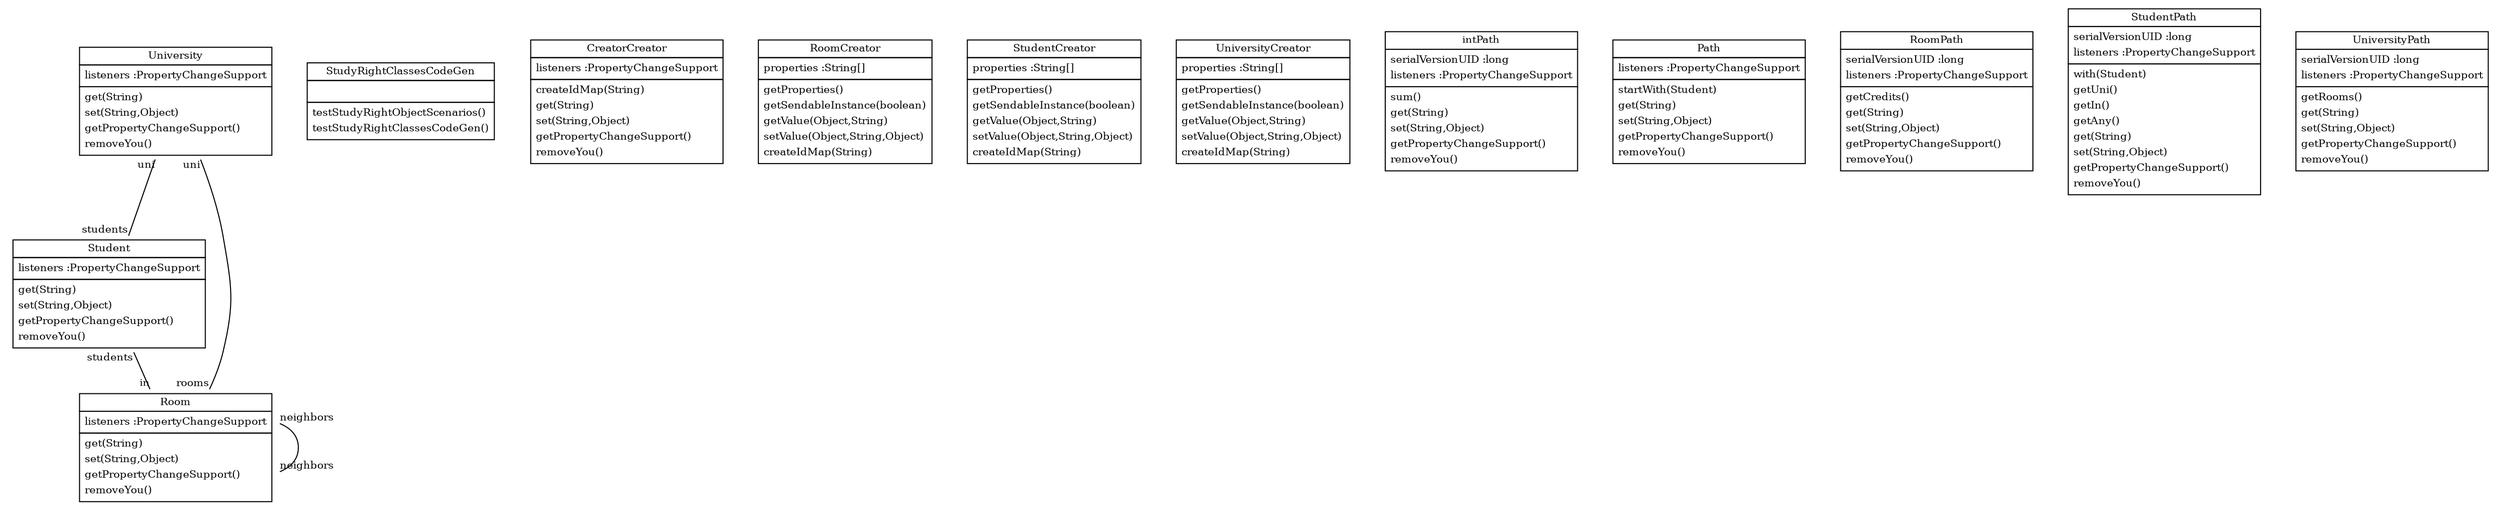 
 graph ClassDiagram {
    node [shape = none, fontsize = 10]; 
    edge [fontsize = 10];
    
    
    University [label=<<table border='0' cellborder='1' cellspacing='0'> <tr> <td>University</td> </tr> <tr><td><table border='0' cellborder='0' cellspacing='0'> <tr><td align='left'>name :String</td></tr> <tr><td align='left'>listeners :PropertyChangeSupport</td></tr>  </table></td></tr> <tr><td><table border='0' cellborder='0' cellspacing='0'> <tr><td align='left'>get(String)</td></tr> <tr><td align='left'>set(String,Object)</td></tr> <tr><td align='left'>getPropertyChangeSupport()</td></tr> <tr><td align='left'>removeYou()</td></tr>  </table></td></tr> </table>>];
    Student [label=<<table border='0' cellborder='1' cellspacing='0'> <tr> <td>Student</td> </tr> <tr><td><table border='0' cellborder='0' cellspacing='0'> <tr><td align='left'>name :String</td></tr> <tr><td align='left'>matrNo :int</td></tr> <tr><td align='left'>listeners :PropertyChangeSupport</td></tr>  </table></td></tr> <tr><td><table border='0' cellborder='0' cellspacing='0'> <tr><td align='left'>get(String)</td></tr> <tr><td align='left'>set(String,Object)</td></tr> <tr><td align='left'>getPropertyChangeSupport()</td></tr> <tr><td align='left'>removeYou()</td></tr>  </table></td></tr> </table>>];
    Room [label=<<table border='0' cellborder='1' cellspacing='0'> <tr> <td>Room</td> </tr> <tr><td><table border='0' cellborder='0' cellspacing='0'> <tr><td align='left'>roomNo :String</td></tr> <tr><td align='left'>credits :int</td></tr> <tr><td align='left'>listeners :PropertyChangeSupport</td></tr>  </table></td></tr> <tr><td><table border='0' cellborder='0' cellspacing='0'> <tr><td align='left'>get(String)</td></tr> <tr><td align='left'>set(String,Object)</td></tr> <tr><td align='left'>getPropertyChangeSupport()</td></tr> <tr><td align='left'>removeYou()</td></tr>  </table></td></tr> </table>>];
    Room [label=<<table border='0' cellborder='1' cellspacing='0'> <tr> <td>Room</td> </tr> <tr><td><table border='0' cellborder='0' cellspacing='0'> <tr><td align='left'>listeners :PropertyChangeSupport</td></tr>  </table></td></tr> <tr><td><table border='0' cellborder='0' cellspacing='0'> <tr><td align='left'>get(String)</td></tr> <tr><td align='left'>set(String,Object)</td></tr> <tr><td align='left'>getPropertyChangeSupport()</td></tr> <tr><td align='left'>removeYou()</td></tr>  </table></td></tr> </table>>];
    Student [label=<<table border='0' cellborder='1' cellspacing='0'> <tr> <td>Student</td> </tr> <tr><td><table border='0' cellborder='0' cellspacing='0'> <tr><td align='left'>listeners :PropertyChangeSupport</td></tr>  </table></td></tr> <tr><td><table border='0' cellborder='0' cellspacing='0'> <tr><td align='left'>get(String)</td></tr> <tr><td align='left'>set(String,Object)</td></tr> <tr><td align='left'>getPropertyChangeSupport()</td></tr> <tr><td align='left'>removeYou()</td></tr>  </table></td></tr> </table>>];
    StudyRightClassesCodeGen [label=<<table border='0' cellborder='1' cellspacing='0'> <tr> <td>StudyRightClassesCodeGen</td> </tr> <tr><td><table border='0' cellborder='0' cellspacing='0'> <tr><td> </td></tr> </table></td></tr> <tr><td><table border='0' cellborder='0' cellspacing='0'> <tr><td align='left'>testStudyRightObjectScenarios()</td></tr> <tr><td align='left'>testStudyRightClassesCodeGen()</td></tr>  </table></td></tr> </table>>];
    University [label=<<table border='0' cellborder='1' cellspacing='0'> <tr> <td>University</td> </tr> <tr><td><table border='0' cellborder='0' cellspacing='0'> <tr><td align='left'>listeners :PropertyChangeSupport</td></tr>  </table></td></tr> <tr><td><table border='0' cellborder='0' cellspacing='0'> <tr><td align='left'>get(String)</td></tr> <tr><td align='left'>set(String,Object)</td></tr> <tr><td align='left'>getPropertyChangeSupport()</td></tr> <tr><td align='left'>removeYou()</td></tr>  </table></td></tr> </table>>];
    CreatorCreator [label=<<table border='0' cellborder='1' cellspacing='0'> <tr> <td>CreatorCreator</td> </tr> <tr><td><table border='0' cellborder='0' cellspacing='0'> <tr><td align='left'>listeners :PropertyChangeSupport</td></tr>  </table></td></tr> <tr><td><table border='0' cellborder='0' cellspacing='0'> <tr><td align='left'>createIdMap(String)</td></tr> <tr><td align='left'>get(String)</td></tr> <tr><td align='left'>set(String,Object)</td></tr> <tr><td align='left'>getPropertyChangeSupport()</td></tr> <tr><td align='left'>removeYou()</td></tr>  </table></td></tr> </table>>];
    RoomCreator [label=<<table border='0' cellborder='1' cellspacing='0'> <tr> <td>RoomCreator</td> </tr> <tr><td><table border='0' cellborder='0' cellspacing='0'> <tr><td align='left'>properties :String[]</td></tr>  </table></td></tr> <tr><td><table border='0' cellborder='0' cellspacing='0'> <tr><td align='left'>getProperties()</td></tr> <tr><td align='left'>getSendableInstance(boolean)</td></tr> <tr><td align='left'>getValue(Object,String)</td></tr> <tr><td align='left'>setValue(Object,String,Object)</td></tr> <tr><td align='left'>createIdMap(String)</td></tr>  </table></td></tr> </table>>];
    StudentCreator [label=<<table border='0' cellborder='1' cellspacing='0'> <tr> <td>StudentCreator</td> </tr> <tr><td><table border='0' cellborder='0' cellspacing='0'> <tr><td align='left'>properties :String[]</td></tr>  </table></td></tr> <tr><td><table border='0' cellborder='0' cellspacing='0'> <tr><td align='left'>getProperties()</td></tr> <tr><td align='left'>getSendableInstance(boolean)</td></tr> <tr><td align='left'>getValue(Object,String)</td></tr> <tr><td align='left'>setValue(Object,String,Object)</td></tr> <tr><td align='left'>createIdMap(String)</td></tr>  </table></td></tr> </table>>];
    UniversityCreator [label=<<table border='0' cellborder='1' cellspacing='0'> <tr> <td>UniversityCreator</td> </tr> <tr><td><table border='0' cellborder='0' cellspacing='0'> <tr><td align='left'>properties :String[]</td></tr>  </table></td></tr> <tr><td><table border='0' cellborder='0' cellspacing='0'> <tr><td align='left'>getProperties()</td></tr> <tr><td align='left'>getSendableInstance(boolean)</td></tr> <tr><td align='left'>getValue(Object,String)</td></tr> <tr><td align='left'>setValue(Object,String,Object)</td></tr> <tr><td align='left'>createIdMap(String)</td></tr>  </table></td></tr> </table>>];
    intPath [label=<<table border='0' cellborder='1' cellspacing='0'> <tr> <td>intPath</td> </tr> <tr><td><table border='0' cellborder='0' cellspacing='0'> <tr><td align='left'>serialVersionUID :long</td></tr> <tr><td align='left'>listeners :PropertyChangeSupport</td></tr>  </table></td></tr> <tr><td><table border='0' cellborder='0' cellspacing='0'> <tr><td align='left'>sum()</td></tr> <tr><td align='left'>get(String)</td></tr> <tr><td align='left'>set(String,Object)</td></tr> <tr><td align='left'>getPropertyChangeSupport()</td></tr> <tr><td align='left'>removeYou()</td></tr>  </table></td></tr> </table>>];
    Path [label=<<table border='0' cellborder='1' cellspacing='0'> <tr> <td>Path</td> </tr> <tr><td><table border='0' cellborder='0' cellspacing='0'> <tr><td align='left'>listeners :PropertyChangeSupport</td></tr>  </table></td></tr> <tr><td><table border='0' cellborder='0' cellspacing='0'> <tr><td align='left'>startWith(Student)</td></tr> <tr><td align='left'>get(String)</td></tr> <tr><td align='left'>set(String,Object)</td></tr> <tr><td align='left'>getPropertyChangeSupport()</td></tr> <tr><td align='left'>removeYou()</td></tr>  </table></td></tr> </table>>];
    RoomPath [label=<<table border='0' cellborder='1' cellspacing='0'> <tr> <td>RoomPath</td> </tr> <tr><td><table border='0' cellborder='0' cellspacing='0'> <tr><td align='left'>serialVersionUID :long</td></tr> <tr><td align='left'>listeners :PropertyChangeSupport</td></tr>  </table></td></tr> <tr><td><table border='0' cellborder='0' cellspacing='0'> <tr><td align='left'>getCredits()</td></tr> <tr><td align='left'>get(String)</td></tr> <tr><td align='left'>set(String,Object)</td></tr> <tr><td align='left'>getPropertyChangeSupport()</td></tr> <tr><td align='left'>removeYou()</td></tr>  </table></td></tr> </table>>];
    StudentPath [label=<<table border='0' cellborder='1' cellspacing='0'> <tr> <td>StudentPath</td> </tr> <tr><td><table border='0' cellborder='0' cellspacing='0'> <tr><td align='left'>serialVersionUID :long</td></tr> <tr><td align='left'>listeners :PropertyChangeSupport</td></tr>  </table></td></tr> <tr><td><table border='0' cellborder='0' cellspacing='0'> <tr><td align='left'>with(Student)</td></tr> <tr><td align='left'>getUni()</td></tr> <tr><td align='left'>getIn()</td></tr> <tr><td align='left'>getAny()</td></tr> <tr><td align='left'>get(String)</td></tr> <tr><td align='left'>set(String,Object)</td></tr> <tr><td align='left'>getPropertyChangeSupport()</td></tr> <tr><td align='left'>removeYou()</td></tr>  </table></td></tr> </table>>];
    UniversityPath [label=<<table border='0' cellborder='1' cellspacing='0'> <tr> <td>UniversityPath</td> </tr> <tr><td><table border='0' cellborder='0' cellspacing='0'> <tr><td align='left'>serialVersionUID :long</td></tr> <tr><td align='left'>listeners :PropertyChangeSupport</td></tr>  </table></td></tr> <tr><td><table border='0' cellborder='0' cellspacing='0'> <tr><td align='left'>getRooms()</td></tr> <tr><td align='left'>get(String)</td></tr> <tr><td align='left'>set(String,Object)</td></tr> <tr><td align='left'>getPropertyChangeSupport()</td></tr> <tr><td align='left'>removeYou()</td></tr>  </table></td></tr> </table>>];
    
    
    
    University -- Student [headlabel = "students" taillabel = "uni"];
    University -- Room [headlabel = "rooms" taillabel = "uni"];
    Room -- Room [headlabel = "neighbors" taillabel = "neighbors"];
    Student -- Room [headlabel = "in" taillabel = "students"];
}


